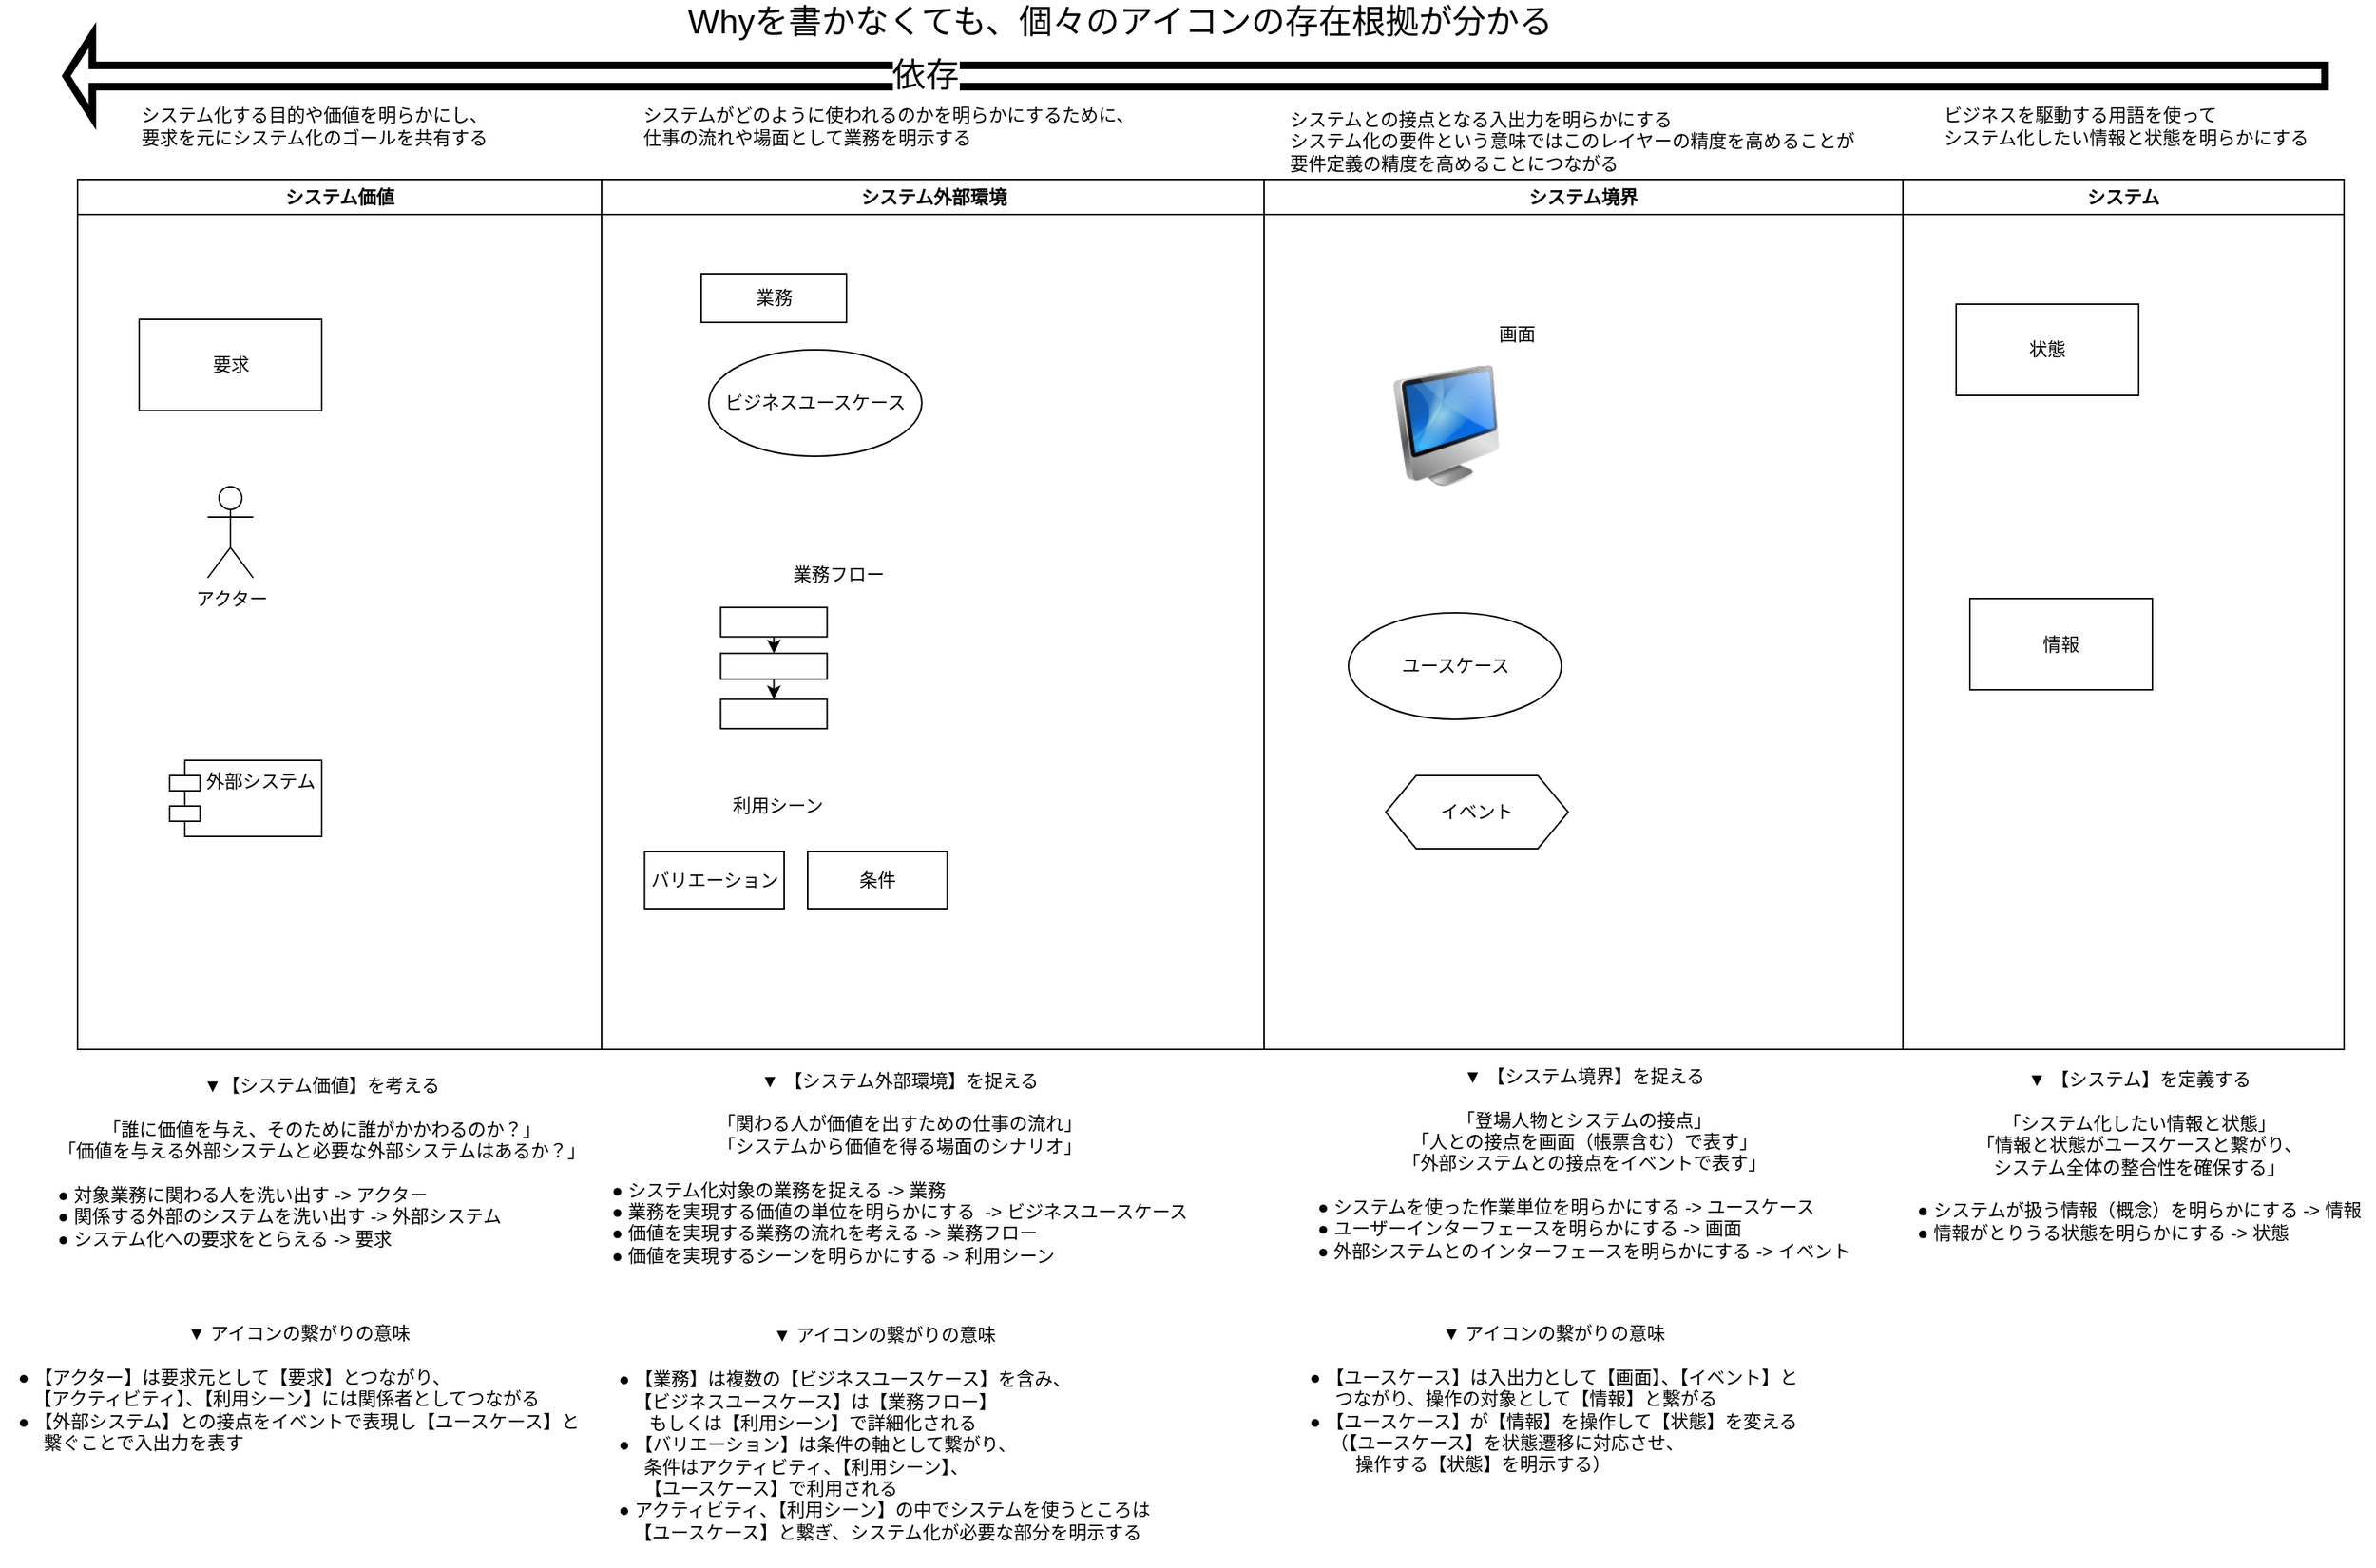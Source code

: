 <mxfile version="15.7.3" type="device"><diagram name="構成要素" id="e7e014a7-5840-1c2e-5031-d8a46d1fe8dd"><mxGraphModel dx="716" dy="448" grid="1" gridSize="10" guides="1" tooltips="1" connect="1" arrows="1" fold="1" page="1" pageScale="1" pageWidth="1169" pageHeight="826" background="none" math="0" shadow="0"><root><mxCell id="0"/><mxCell id="1" parent="0"/><mxCell id="2" value="システム価値" style="swimlane;whiteSpace=wrap" parent="1" vertex="1"><mxGeometry x="100" y="128" width="344.5" height="572" as="geometry"/></mxCell><mxCell id="u98lEHb8OtNYY4LZhGU_-47" value="アクター" style="shape=umlActor;verticalLabelPosition=bottom;verticalAlign=top;html=1;outlineConnect=0;" parent="2" vertex="1"><mxGeometry x="85.5" y="202" width="30" height="60" as="geometry"/></mxCell><mxCell id="u98lEHb8OtNYY4LZhGU_-48" value="要求" style="rounded=0;whiteSpace=wrap;html=1;" parent="2" vertex="1"><mxGeometry x="40.5" y="92" width="120" height="60" as="geometry"/></mxCell><mxCell id="u98lEHb8OtNYY4LZhGU_-49" value="外部システム" style="shape=module;align=left;spacingLeft=20;align=center;verticalAlign=top;" parent="2" vertex="1"><mxGeometry x="60.5" y="382" width="100" height="50" as="geometry"/></mxCell><mxCell id="3" value="システム外部環境" style="swimlane;whiteSpace=wrap" parent="1" vertex="1"><mxGeometry x="444.5" y="128" width="435.5" height="572" as="geometry"/></mxCell><mxCell id="u98lEHb8OtNYY4LZhGU_-50" value="ビジネスユースケース" style="ellipse;whiteSpace=wrap;html=1;" parent="3" vertex="1"><mxGeometry x="70.5" y="112" width="140" height="70" as="geometry"/></mxCell><mxCell id="u98lEHb8OtNYY4LZhGU_-51" value="業務" style="rounded=0;whiteSpace=wrap;html=1;" parent="3" vertex="1"><mxGeometry x="65.5" y="62" width="95.5" height="32" as="geometry"/></mxCell><mxCell id="u98lEHb8OtNYY4LZhGU_-60" value="業務フロー" style="text;html=1;align=center;verticalAlign=middle;resizable=0;points=[];autosize=1;strokeColor=none;fillColor=none;" parent="3" vertex="1"><mxGeometry x="115.5" y="250" width="80" height="20" as="geometry"/></mxCell><mxCell id="u98lEHb8OtNYY4LZhGU_-61" value="" style="group" parent="3" vertex="1" connectable="0"><mxGeometry x="78.25" y="250" width="70" height="111.11" as="geometry"/></mxCell><mxCell id="u98lEHb8OtNYY4LZhGU_-53" value="" style="rounded=0;whiteSpace=wrap;html=1;" parent="u98lEHb8OtNYY4LZhGU_-61" vertex="1"><mxGeometry y="31.401" width="70" height="19.323" as="geometry"/></mxCell><mxCell id="u98lEHb8OtNYY4LZhGU_-54" value="" style="rounded=0;whiteSpace=wrap;html=1;" parent="u98lEHb8OtNYY4LZhGU_-61" vertex="1"><mxGeometry y="61.594" width="70" height="16.908" as="geometry"/></mxCell><mxCell id="u98lEHb8OtNYY4LZhGU_-55" style="edgeStyle=orthogonalEdgeStyle;rounded=0;orthogonalLoop=1;jettySize=auto;html=1;exitX=0.5;exitY=1;exitDx=0;exitDy=0;entryX=0.5;entryY=0;entryDx=0;entryDy=0;" parent="u98lEHb8OtNYY4LZhGU_-61" source="u98lEHb8OtNYY4LZhGU_-53" target="u98lEHb8OtNYY4LZhGU_-54" edge="1"><mxGeometry relative="1" as="geometry"/></mxCell><mxCell id="u98lEHb8OtNYY4LZhGU_-57" value="" style="rounded=0;whiteSpace=wrap;html=1;" parent="u98lEHb8OtNYY4LZhGU_-61" vertex="1"><mxGeometry y="91.787" width="70" height="19.323" as="geometry"/></mxCell><mxCell id="u98lEHb8OtNYY4LZhGU_-58" style="edgeStyle=orthogonalEdgeStyle;rounded=0;orthogonalLoop=1;jettySize=auto;html=1;exitX=0.5;exitY=1;exitDx=0;exitDy=0;entryX=0.5;entryY=0;entryDx=0;entryDy=0;" parent="u98lEHb8OtNYY4LZhGU_-61" source="u98lEHb8OtNYY4LZhGU_-54" target="u98lEHb8OtNYY4LZhGU_-57" edge="1"><mxGeometry relative="1" as="geometry"/></mxCell><mxCell id="u98lEHb8OtNYY4LZhGU_-62" value="バリエーション" style="rounded=0;whiteSpace=wrap;html=1;" parent="3" vertex="1"><mxGeometry x="28.25" y="442" width="91.75" height="38" as="geometry"/></mxCell><mxCell id="u98lEHb8OtNYY4LZhGU_-63" value="条件" style="rounded=0;whiteSpace=wrap;html=1;" parent="3" vertex="1"><mxGeometry x="135.5" y="442" width="91.75" height="38" as="geometry"/></mxCell><mxCell id="4" value="システム境界" style="swimlane;whiteSpace=wrap" parent="1" vertex="1"><mxGeometry x="880" y="128" width="420" height="572" as="geometry"/></mxCell><mxCell id="u98lEHb8OtNYY4LZhGU_-65" value="ユースケース" style="ellipse;whiteSpace=wrap;html=1;" parent="4" vertex="1"><mxGeometry x="55.5" y="285" width="140" height="70" as="geometry"/></mxCell><mxCell id="u98lEHb8OtNYY4LZhGU_-66" value="イベント" style="shape=hexagon;perimeter=hexagonPerimeter2;whiteSpace=wrap;html=1;fixedSize=1;" parent="4" vertex="1"><mxGeometry x="80" y="392" width="120" height="48" as="geometry"/></mxCell><mxCell id="u98lEHb8OtNYY4LZhGU_-81" value="" style="image;html=1;image=img/lib/clip_art/computers/iMac_128x128.png" parent="4" vertex="1"><mxGeometry x="80" y="122" width="80" height="80" as="geometry"/></mxCell><mxCell id="u98lEHb8OtNYY4LZhGU_-82" value="画面" style="text;html=1;align=center;verticalAlign=middle;resizable=0;points=[];autosize=1;strokeColor=none;fillColor=none;" parent="4" vertex="1"><mxGeometry x="145.5" y="92" width="40" height="20" as="geometry"/></mxCell><mxCell id="u98lEHb8OtNYY4LZhGU_-41" value="システム" style="swimlane;whiteSpace=wrap" parent="1" vertex="1"><mxGeometry x="1300" y="128" width="290" height="572" as="geometry"/></mxCell><mxCell id="u98lEHb8OtNYY4LZhGU_-95" value="情報&lt;span style=&quot;color: rgba(0 , 0 , 0 , 0) ; font-family: monospace ; font-size: 0px&quot;&gt;%3CmxGraphModel%3E%3Croot%3E%3CmxCell%20id%3D%220%22%2F%3E%3CmxCell%20id%3D%221%22%20parent%3D%220%22%2F%3E%3CmxCell%20id%3D%222%22%20value%3D%22%E3%83%93%E3%82%B8%E3%83%8D%E3%82%B9%E3%83%A6%E3%83%BC%E3%82%B9%E3%82%B1%E3%83%BC%E3%82%B9%22%20style%3D%22ellipse%3BwhiteSpace%3Dwrap%3Bhtml%3D1%3B%22%20vertex%3D%221%22%20parent%3D%221%22%3E%3CmxGeometry%20x%3D%22515%22%20y%3D%22240%22%20width%3D%22140%22%20height%3D%2270%22%20as%3D%22geometry%22%2F%3E%3C%2FmxCell%3E%3C%2Froot%3E%3C%2FmxGraphModel%3E&lt;/span&gt;" style="rounded=0;whiteSpace=wrap;html=1;" parent="u98lEHb8OtNYY4LZhGU_-41" vertex="1"><mxGeometry x="44" y="275.56" width="120" height="60" as="geometry"/></mxCell><mxCell id="u98lEHb8OtNYY4LZhGU_-96" value="状態" style="rounded=0;whiteSpace=wrap;html=1;" parent="u98lEHb8OtNYY4LZhGU_-41" vertex="1"><mxGeometry x="35" y="82" width="120" height="60" as="geometry"/></mxCell><mxCell id="u98lEHb8OtNYY4LZhGU_-64" value="利用シーン" style="text;html=1;align=center;verticalAlign=middle;resizable=0;points=[];autosize=1;strokeColor=none;fillColor=none;" parent="1" vertex="1"><mxGeometry x="520" y="530" width="80" height="20" as="geometry"/></mxCell><mxCell id="u98lEHb8OtNYY4LZhGU_-97" value="▼【システム価値】を考える&lt;br&gt;&lt;br&gt;「誰に価値を与え、そのために誰がかかわるのか？」&lt;br&gt;「価値を与える外部システムと必要な外部システムはあるか？」&lt;br&gt;&lt;br&gt;&lt;div style=&quot;text-align: left&quot;&gt;&lt;span&gt;● 対象業務に関わる人を洗い出す -&amp;gt; アクター&lt;/span&gt;&lt;/div&gt;&lt;div style=&quot;text-align: left&quot;&gt;&lt;span&gt;● 関係する外部のシステムを洗い出す -&amp;gt; 外部システム&lt;/span&gt;&lt;/div&gt;&lt;div style=&quot;text-align: left&quot;&gt;&lt;span&gt;● システム化への要求をとらえる -&amp;gt; 要求&lt;/span&gt;&lt;/div&gt;" style="text;html=1;align=center;verticalAlign=middle;resizable=0;points=[];autosize=1;strokeColor=none;fillColor=none;" parent="1" vertex="1"><mxGeometry x="80" y="719" width="360" height="110" as="geometry"/></mxCell><mxCell id="u98lEHb8OtNYY4LZhGU_-98" value="▼ 【システム外部環境】を捉える&lt;br&gt;&lt;br&gt;「関わる人が価値を出すための仕事の流れ」&lt;br&gt;「システムから価値を得る場面のシナリオ」&lt;br&gt;&lt;br&gt;&lt;div style=&quot;text-align: left&quot;&gt;● システム化対象の業務を捉える -&amp;gt; 業務&lt;/div&gt;&lt;div style=&quot;text-align: left&quot;&gt;● 業務を実現する価値の単位を明らかにする&amp;nbsp;&lt;span&gt;&amp;nbsp;-&amp;gt; ビジネスユースケース&lt;/span&gt;&lt;/div&gt;&lt;div style=&quot;text-align: left&quot;&gt;● 価値を実現する業務の流れを考える -&amp;gt; 業務フロー&lt;/div&gt;&lt;div style=&quot;text-align: left&quot;&gt;● 価値を実現するシーンを明らかにする -&amp;gt; 利用シーン&lt;/div&gt;&lt;div style=&quot;text-align: left&quot;&gt;&lt;br&gt;&lt;/div&gt;" style="text;html=1;align=center;verticalAlign=middle;resizable=0;points=[];autosize=1;strokeColor=none;fillColor=none;" parent="1" vertex="1"><mxGeometry x="439.5" y="715" width="400" height="140" as="geometry"/></mxCell><mxCell id="MVb4IBYka7LbokgB279K-4" value="" style="shape=flexArrow;endArrow=classic;html=1;rounded=0;endWidth=35;endSize=4.07;strokeWidth=5;" edge="1" parent="1"><mxGeometry width="50" height="50" relative="1" as="geometry"><mxPoint x="1580" y="60" as="sourcePoint"/><mxPoint x="90" y="60" as="targetPoint"/></mxGeometry></mxCell><mxCell id="MVb4IBYka7LbokgB279K-6" value="依存" style="edgeLabel;html=1;align=center;verticalAlign=middle;resizable=0;points=[];fontSize=22;" vertex="1" connectable="0" parent="MVb4IBYka7LbokgB279K-4"><mxGeometry x="0.239" relative="1" as="geometry"><mxPoint as="offset"/></mxGeometry></mxCell><mxCell id="MVb4IBYka7LbokgB279K-7" value="Whyを書かなくても、個々のアイコンの存在根拠が分かる" style="text;html=1;align=center;verticalAlign=middle;resizable=0;points=[];autosize=1;strokeColor=none;fillColor=none;fontSize=22;" vertex="1" parent="1"><mxGeometry x="490" y="10" width="590" height="30" as="geometry"/></mxCell><mxCell id="MVb4IBYka7LbokgB279K-8" value="▼ 【システム境界】を捉える&lt;br&gt;&lt;br&gt;「登場人物とシステムの接点」&lt;br&gt;「人との接点を画面（帳票含む）で表す」&lt;br&gt;「外部システムとの接点をイベントで表す」&lt;br&gt;&lt;br&gt;&lt;div style=&quot;text-align: left&quot;&gt;● システムを使った作業単位を明らかにする -&amp;gt; ユースケース&lt;/div&gt;&lt;div style=&quot;text-align: left&quot;&gt;● ユーザーインターフェースを明らかにする -&amp;gt; 画面&lt;/div&gt;&lt;div style=&quot;text-align: left&quot;&gt;● 外部システムとのインターフェースを明らかにする -&amp;gt; イベント&lt;/div&gt;" style="text;html=1;align=center;verticalAlign=middle;resizable=0;points=[];autosize=1;strokeColor=none;fillColor=none;fontSize=12;" vertex="1" parent="1"><mxGeometry x="905" y="710" width="370" height="130" as="geometry"/></mxCell><mxCell id="MVb4IBYka7LbokgB279K-9" value="▼ 【システム】を定義する&lt;br&gt;&lt;br&gt;「システム化したい情報と状態」&lt;br&gt;「情報と状態がユースケースと繋がり、&lt;br&gt;システム全体の整合性を確保する」&lt;br&gt;&lt;br&gt;&lt;div style=&quot;text-align: left&quot;&gt;● システムが扱う情報（概念）を明らかにする -&amp;gt; 情報&lt;/div&gt;&lt;div style=&quot;text-align: left&quot;&gt;● 情報がとりうる状態を明らかにする -&amp;gt; 状態&lt;/div&gt;" style="text;html=1;align=center;verticalAlign=middle;resizable=0;points=[];autosize=1;strokeColor=none;fillColor=none;fontSize=12;" vertex="1" parent="1"><mxGeometry x="1300" y="715" width="310" height="110" as="geometry"/></mxCell><mxCell id="MVb4IBYka7LbokgB279K-10" value="▼ アイコンの繋がりの意味&lt;br&gt;&lt;br&gt;&lt;div style=&quot;text-align: left&quot;&gt;&lt;span&gt;● 【アクター】は要求元として【要求】とつながり、&lt;/span&gt;&lt;/div&gt;&lt;div style=&quot;text-align: left&quot;&gt;&amp;nbsp; &amp;nbsp;【アクティビティ】、【利用シーン】には関係者としてつながる&lt;/div&gt;&lt;div style=&quot;text-align: left&quot;&gt;● 【外部システム】との接点をイベントで表現し【ユースケース】と&lt;/div&gt;&lt;div style=&quot;text-align: left&quot;&gt;&amp;nbsp; &amp;nbsp; &amp;nbsp;繋ぐことで入出力を表す&lt;/div&gt;&lt;div style=&quot;text-align: left&quot;&gt;&lt;br&gt;&lt;/div&gt;" style="text;html=1;align=center;verticalAlign=middle;resizable=0;points=[];autosize=1;strokeColor=none;fillColor=none;fontSize=12;" vertex="1" parent="1"><mxGeometry x="49.5" y="880" width="390" height="100" as="geometry"/></mxCell><mxCell id="MVb4IBYka7LbokgB279K-11" value="▼ アイコンの繋がりの意味&lt;br&gt;&lt;br&gt;&lt;div style=&quot;text-align: left&quot;&gt;&lt;span&gt;● 【業務】は複数の【ビジネスユースケース】を含み、&lt;/span&gt;&lt;/div&gt;&lt;div style=&quot;text-align: left&quot;&gt;&amp;nbsp; &amp;nbsp;【ビジネスユースケース】は【業務フロー】&lt;/div&gt;&lt;div style=&quot;text-align: left&quot;&gt;&amp;nbsp; &amp;nbsp; &amp;nbsp; もしくは【利用シーン】で詳細化される&lt;/div&gt;&lt;div style=&quot;text-align: left&quot;&gt;● 【バリエーション】は条件の軸として繋がり、&lt;/div&gt;&lt;div style=&quot;text-align: left&quot;&gt;&amp;nbsp; &amp;nbsp; &amp;nbsp;条件はアクティビティ、【利用シーン】、&lt;/div&gt;&lt;div style=&quot;text-align: left&quot;&gt;&amp;nbsp; &amp;nbsp; &amp;nbsp;【ユースケース】で利用される&lt;/div&gt;&lt;div style=&quot;text-align: left&quot;&gt;● アクティビティ、【利用シーン】の中でシステムを使うところは&lt;/div&gt;&lt;div style=&quot;text-align: left&quot;&gt;&amp;nbsp; &amp;nbsp;【ユースケース】と繋ぎ、システム化が必要な部分を明示する&lt;/div&gt;&lt;div style=&quot;text-align: left&quot;&gt;&lt;br&gt;&lt;/div&gt;" style="text;html=1;align=center;verticalAlign=middle;resizable=0;points=[];autosize=1;strokeColor=none;fillColor=none;fontSize=12;" vertex="1" parent="1"><mxGeometry x="444.5" y="880" width="370" height="160" as="geometry"/></mxCell><mxCell id="MVb4IBYka7LbokgB279K-12" value="システム化する目的や価値を明らかにし、&lt;br&gt;要求を元にシステム化のゴールを共有する" style="text;html=1;align=left;verticalAlign=middle;resizable=0;points=[];autosize=1;strokeColor=none;fillColor=none;fontSize=12;" vertex="1" parent="1"><mxGeometry x="140" y="78" width="240" height="30" as="geometry"/></mxCell><mxCell id="MVb4IBYka7LbokgB279K-13" value="システムがどのように使われるのかを明らかにするために、&lt;br&gt;仕事の流れや場面として業務を明示する" style="text;html=1;align=left;verticalAlign=middle;resizable=0;points=[];autosize=1;strokeColor=none;fillColor=none;fontSize=12;" vertex="1" parent="1"><mxGeometry x="469.5" y="78" width="340" height="30" as="geometry"/></mxCell><mxCell id="MVb4IBYka7LbokgB279K-14" value="システムとの接点となる入出力を明らかにする&lt;br&gt;システム化の要件という意味ではこのレイヤーの精度を高めることが&lt;br&gt;要件定義の精度を高めることにつながる" style="text;html=1;align=left;verticalAlign=middle;resizable=0;points=[];autosize=1;strokeColor=none;fillColor=none;fontSize=12;" vertex="1" parent="1"><mxGeometry x="895" y="78" width="390" height="50" as="geometry"/></mxCell><mxCell id="MVb4IBYka7LbokgB279K-15" value="ビジネスを駆動する用語を使って&lt;br&gt;システム化したい情報と状態を明らかにする" style="text;html=1;align=left;verticalAlign=middle;resizable=0;points=[];autosize=1;strokeColor=none;fillColor=none;fontSize=12;" vertex="1" parent="1"><mxGeometry x="1325" y="78" width="260" height="30" as="geometry"/></mxCell><mxCell id="MVb4IBYka7LbokgB279K-16" value="▼ アイコンの繋がりの意味&lt;br&gt;&lt;br&gt;&lt;div style=&quot;text-align: left&quot;&gt;● 【ユースケース】は入出力として【画面】、【イベント】と&lt;/div&gt;&lt;div style=&quot;text-align: left&quot;&gt;&amp;nbsp; &amp;nbsp; &amp;nbsp;つながり、操作の対象として【情報】と繋がる&lt;/div&gt;&lt;div style=&quot;text-align: left&quot;&gt;● 【ユースケース】が【情報】を操作して【状態】を変える&lt;/div&gt;&lt;div style=&quot;text-align: left&quot;&gt;&amp;nbsp; &amp;nbsp; （【ユースケース】を状態遷移に対応させ、&lt;/div&gt;&lt;div style=&quot;text-align: left&quot;&gt;&amp;nbsp; &amp;nbsp; &amp;nbsp; &amp;nbsp; &amp;nbsp;操作する【状態】を明示する）&lt;/div&gt;" style="text;html=1;align=center;verticalAlign=middle;resizable=0;points=[];autosize=1;strokeColor=none;fillColor=none;fontSize=12;" vertex="1" parent="1"><mxGeometry x="895" y="880" width="350" height="100" as="geometry"/></mxCell></root></mxGraphModel></diagram></mxfile>